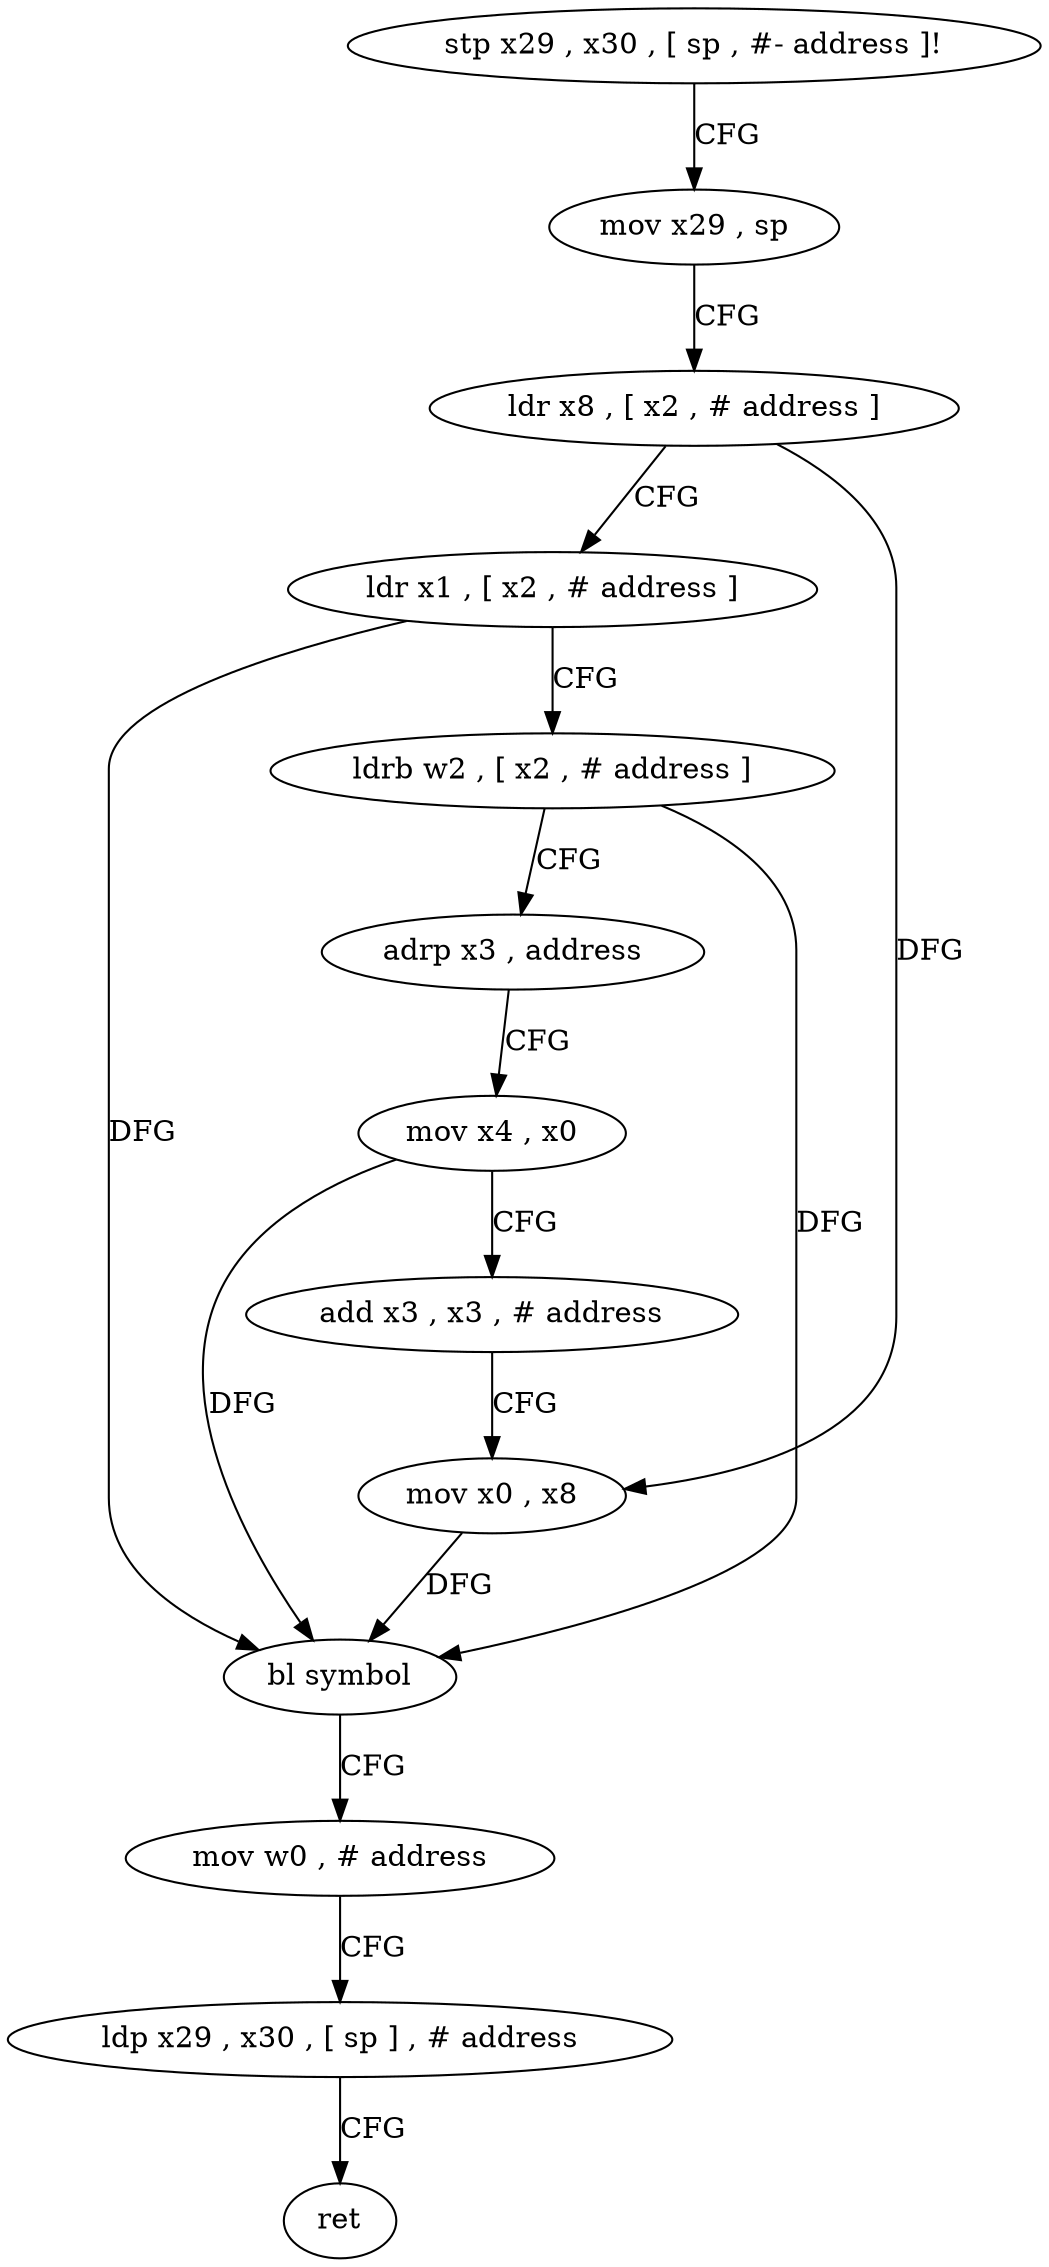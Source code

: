 digraph "func" {
"4213620" [label = "stp x29 , x30 , [ sp , #- address ]!" ]
"4213624" [label = "mov x29 , sp" ]
"4213628" [label = "ldr x8 , [ x2 , # address ]" ]
"4213632" [label = "ldr x1 , [ x2 , # address ]" ]
"4213636" [label = "ldrb w2 , [ x2 , # address ]" ]
"4213640" [label = "adrp x3 , address" ]
"4213644" [label = "mov x4 , x0" ]
"4213648" [label = "add x3 , x3 , # address" ]
"4213652" [label = "mov x0 , x8" ]
"4213656" [label = "bl symbol" ]
"4213660" [label = "mov w0 , # address" ]
"4213664" [label = "ldp x29 , x30 , [ sp ] , # address" ]
"4213668" [label = "ret" ]
"4213620" -> "4213624" [ label = "CFG" ]
"4213624" -> "4213628" [ label = "CFG" ]
"4213628" -> "4213632" [ label = "CFG" ]
"4213628" -> "4213652" [ label = "DFG" ]
"4213632" -> "4213636" [ label = "CFG" ]
"4213632" -> "4213656" [ label = "DFG" ]
"4213636" -> "4213640" [ label = "CFG" ]
"4213636" -> "4213656" [ label = "DFG" ]
"4213640" -> "4213644" [ label = "CFG" ]
"4213644" -> "4213648" [ label = "CFG" ]
"4213644" -> "4213656" [ label = "DFG" ]
"4213648" -> "4213652" [ label = "CFG" ]
"4213652" -> "4213656" [ label = "DFG" ]
"4213656" -> "4213660" [ label = "CFG" ]
"4213660" -> "4213664" [ label = "CFG" ]
"4213664" -> "4213668" [ label = "CFG" ]
}
